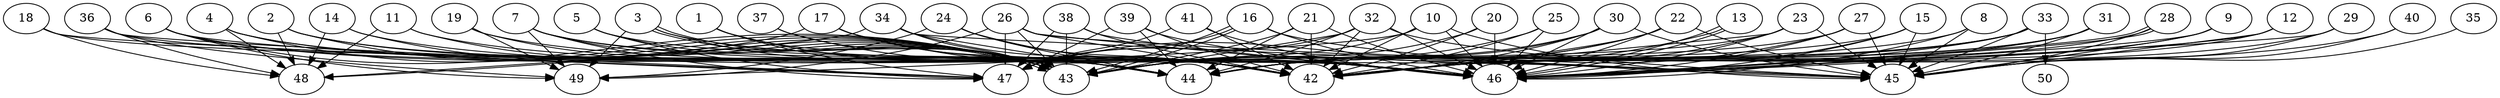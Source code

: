 // DAG automatically generated by daggen at Thu Oct  3 14:07:58 2019
// ./daggen --dot -n 50 --ccr 0.5 --fat 0.9 --regular 0.7 --density 0.9 --mindata 5242880 --maxdata 52428800 
digraph G {
  1 [size="73752576", alpha="0.13", expect_size="36876288"] 
  1 -> 42 [size ="36876288"]
  1 -> 43 [size ="36876288"]
  1 -> 44 [size ="36876288"]
  1 -> 47 [size ="36876288"]
  2 [size="37369856", alpha="0.09", expect_size="18684928"] 
  2 -> 42 [size ="18684928"]
  2 -> 43 [size ="18684928"]
  2 -> 44 [size ="18684928"]
  2 -> 48 [size ="18684928"]
  3 [size="79984640", alpha="0.15", expect_size="39992320"] 
  3 -> 43 [size ="39992320"]
  3 -> 43 [size ="39992320"]
  3 -> 44 [size ="39992320"]
  3 -> 46 [size ="39992320"]
  3 -> 49 [size ="39992320"]
  4 [size="54702080", alpha="0.13", expect_size="27351040"] 
  4 -> 42 [size ="27351040"]
  4 -> 43 [size ="27351040"]
  4 -> 44 [size ="27351040"]
  4 -> 48 [size ="27351040"]
  5 [size="40865792", alpha="0.08", expect_size="20432896"] 
  5 -> 42 [size ="20432896"]
  5 -> 43 [size ="20432896"]
  5 -> 47 [size ="20432896"]
  6 [size="35504128", alpha="0.07", expect_size="17752064"] 
  6 -> 42 [size ="17752064"]
  6 -> 43 [size ="17752064"]
  6 -> 44 [size ="17752064"]
  6 -> 47 [size ="17752064"]
  6 -> 49 [size ="17752064"]
  7 [size="24537088", alpha="0.01", expect_size="12268544"] 
  7 -> 42 [size ="12268544"]
  7 -> 43 [size ="12268544"]
  7 -> 46 [size ="12268544"]
  7 -> 47 [size ="12268544"]
  7 -> 49 [size ="12268544"]
  8 [size="46266368", alpha="0.11", expect_size="23133184"] 
  8 -> 43 [size ="23133184"]
  8 -> 45 [size ="23133184"]
  8 -> 46 [size ="23133184"]
  9 [size="61011968", alpha="0.11", expect_size="30505984"] 
  9 -> 42 [size ="30505984"]
  9 -> 45 [size ="30505984"]
  9 -> 46 [size ="30505984"]
  10 [size="16992256", alpha="0.09", expect_size="8496128"] 
  10 -> 42 [size ="8496128"]
  10 -> 43 [size ="8496128"]
  10 -> 45 [size ="8496128"]
  10 -> 46 [size ="8496128"]
  10 -> 49 [size ="8496128"]
  11 [size="41166848", alpha="0.14", expect_size="20583424"] 
  11 -> 43 [size ="20583424"]
  11 -> 46 [size ="20583424"]
  11 -> 48 [size ="20583424"]
  12 [size="102332416", alpha="0.13", expect_size="51166208"] 
  12 -> 42 [size ="51166208"]
  12 -> 45 [size ="51166208"]
  12 -> 46 [size ="51166208"]
  13 [size="48115712", alpha="0.03", expect_size="24057856"] 
  13 -> 43 [size ="24057856"]
  13 -> 46 [size ="24057856"]
  13 -> 46 [size ="24057856"]
  14 [size="26730496", alpha="0.05", expect_size="13365248"] 
  14 -> 43 [size ="13365248"]
  14 -> 46 [size ="13365248"]
  14 -> 48 [size ="13365248"]
  15 [size="86114304", alpha="0.02", expect_size="43057152"] 
  15 -> 42 [size ="43057152"]
  15 -> 43 [size ="43057152"]
  15 -> 45 [size ="43057152"]
  15 -> 46 [size ="43057152"]
  16 [size="27553792", alpha="0.19", expect_size="13776896"] 
  16 -> 43 [size ="13776896"]
  16 -> 43 [size ="13776896"]
  16 -> 45 [size ="13776896"]
  16 -> 46 [size ="13776896"]
  16 -> 47 [size ="13776896"]
  17 [size="58814464", alpha="0.16", expect_size="29407232"] 
  17 -> 42 [size ="29407232"]
  17 -> 43 [size ="29407232"]
  17 -> 44 [size ="29407232"]
  17 -> 46 [size ="29407232"]
  17 -> 48 [size ="29407232"]
  18 [size="63150080", alpha="0.01", expect_size="31575040"] 
  18 -> 46 [size ="31575040"]
  18 -> 47 [size ="31575040"]
  18 -> 48 [size ="31575040"]
  19 [size="20193280", alpha="0.04", expect_size="10096640"] 
  19 -> 43 [size ="10096640"]
  19 -> 46 [size ="10096640"]
  19 -> 49 [size ="10096640"]
  20 [size="69763072", alpha="0.03", expect_size="34881536"] 
  20 -> 42 [size ="34881536"]
  20 -> 43 [size ="34881536"]
  20 -> 46 [size ="34881536"]
  21 [size="19077120", alpha="0.16", expect_size="9538560"] 
  21 -> 42 [size ="9538560"]
  21 -> 43 [size ="9538560"]
  21 -> 44 [size ="9538560"]
  21 -> 46 [size ="9538560"]
  22 [size="83345408", alpha="0.15", expect_size="41672704"] 
  22 -> 42 [size ="41672704"]
  22 -> 43 [size ="41672704"]
  22 -> 44 [size ="41672704"]
  22 -> 45 [size ="41672704"]
  22 -> 46 [size ="41672704"]
  23 [size="48064512", alpha="0.08", expect_size="24032256"] 
  23 -> 42 [size ="24032256"]
  23 -> 43 [size ="24032256"]
  23 -> 44 [size ="24032256"]
  23 -> 45 [size ="24032256"]
  23 -> 46 [size ="24032256"]
  24 [size="61552640", alpha="0.11", expect_size="30776320"] 
  24 -> 42 [size ="30776320"]
  24 -> 44 [size ="30776320"]
  24 -> 46 [size ="30776320"]
  24 -> 49 [size ="30776320"]
  25 [size="84463616", alpha="0.00", expect_size="42231808"] 
  25 -> 42 [size ="42231808"]
  25 -> 43 [size ="42231808"]
  25 -> 46 [size ="42231808"]
  26 [size="93339648", alpha="0.15", expect_size="46669824"] 
  26 -> 42 [size ="46669824"]
  26 -> 43 [size ="46669824"]
  26 -> 45 [size ="46669824"]
  26 -> 46 [size ="46669824"]
  26 -> 47 [size ="46669824"]
  26 -> 49 [size ="46669824"]
  27 [size="88444928", alpha="0.12", expect_size="44222464"] 
  27 -> 43 [size ="44222464"]
  27 -> 44 [size ="44222464"]
  27 -> 45 [size ="44222464"]
  27 -> 46 [size ="44222464"]
  28 [size="67414016", alpha="0.17", expect_size="33707008"] 
  28 -> 44 [size ="33707008"]
  28 -> 45 [size ="33707008"]
  28 -> 46 [size ="33707008"]
  28 -> 46 [size ="33707008"]
  29 [size="72271872", alpha="0.13", expect_size="36135936"] 
  29 -> 42 [size ="36135936"]
  29 -> 45 [size ="36135936"]
  29 -> 46 [size ="36135936"]
  30 [size="89960448", alpha="0.10", expect_size="44980224"] 
  30 -> 42 [size ="44980224"]
  30 -> 44 [size ="44980224"]
  30 -> 45 [size ="44980224"]
  30 -> 46 [size ="44980224"]
  30 -> 47 [size ="44980224"]
  31 [size="11206656", alpha="0.14", expect_size="5603328"] 
  31 -> 42 [size ="5603328"]
  31 -> 44 [size ="5603328"]
  31 -> 45 [size ="5603328"]
  31 -> 46 [size ="5603328"]
  32 [size="88023040", alpha="0.17", expect_size="44011520"] 
  32 -> 42 [size ="44011520"]
  32 -> 43 [size ="44011520"]
  32 -> 44 [size ="44011520"]
  32 -> 45 [size ="44011520"]
  32 -> 46 [size ="44011520"]
  32 -> 47 [size ="44011520"]
  33 [size="64180224", alpha="0.08", expect_size="32090112"] 
  33 -> 42 [size ="32090112"]
  33 -> 43 [size ="32090112"]
  33 -> 44 [size ="32090112"]
  33 -> 45 [size ="32090112"]
  33 -> 46 [size ="32090112"]
  33 -> 50 [size ="32090112"]
  34 [size="103546880", alpha="0.03", expect_size="51773440"] 
  34 -> 42 [size ="51773440"]
  34 -> 43 [size ="51773440"]
  34 -> 44 [size ="51773440"]
  34 -> 45 [size ="51773440"]
  34 -> 48 [size ="51773440"]
  35 [size="61599744", alpha="0.13", expect_size="30799872"] 
  35 -> 45 [size ="30799872"]
  36 [size="63088640", alpha="0.07", expect_size="31544320"] 
  36 -> 45 [size ="31544320"]
  36 -> 47 [size ="31544320"]
  36 -> 48 [size ="31544320"]
  36 -> 49 [size ="31544320"]
  37 [size="38666240", alpha="0.12", expect_size="19333120"] 
  37 -> 42 [size ="19333120"]
  37 -> 43 [size ="19333120"]
  38 [size="96753664", alpha="0.08", expect_size="48376832"] 
  38 -> 42 [size ="48376832"]
  38 -> 43 [size ="48376832"]
  38 -> 46 [size ="48376832"]
  38 -> 47 [size ="48376832"]
  39 [size="84389888", alpha="0.05", expect_size="42194944"] 
  39 -> 42 [size ="42194944"]
  39 -> 44 [size ="42194944"]
  39 -> 46 [size ="42194944"]
  39 -> 47 [size ="42194944"]
  40 [size="52103168", alpha="0.15", expect_size="26051584"] 
  40 -> 42 [size ="26051584"]
  40 -> 45 [size ="26051584"]
  41 [size="100771840", alpha="0.07", expect_size="50385920"] 
  41 -> 42 [size ="50385920"]
  41 -> 46 [size ="50385920"]
  41 -> 47 [size ="50385920"]
  42 [size="72333312", alpha="0.15", expect_size="36166656"] 
  43 [size="58636288", alpha="0.10", expect_size="29318144"] 
  44 [size="97312768", alpha="0.17", expect_size="48656384"] 
  45 [size="15863808", alpha="0.19", expect_size="7931904"] 
  46 [size="78663680", alpha="0.18", expect_size="39331840"] 
  47 [size="19664896", alpha="0.14", expect_size="9832448"] 
  48 [size="75941888", alpha="0.02", expect_size="37970944"] 
  49 [size="17041408", alpha="0.03", expect_size="8520704"] 
  50 [size="41416704", alpha="0.01", expect_size="20708352"] 
}
